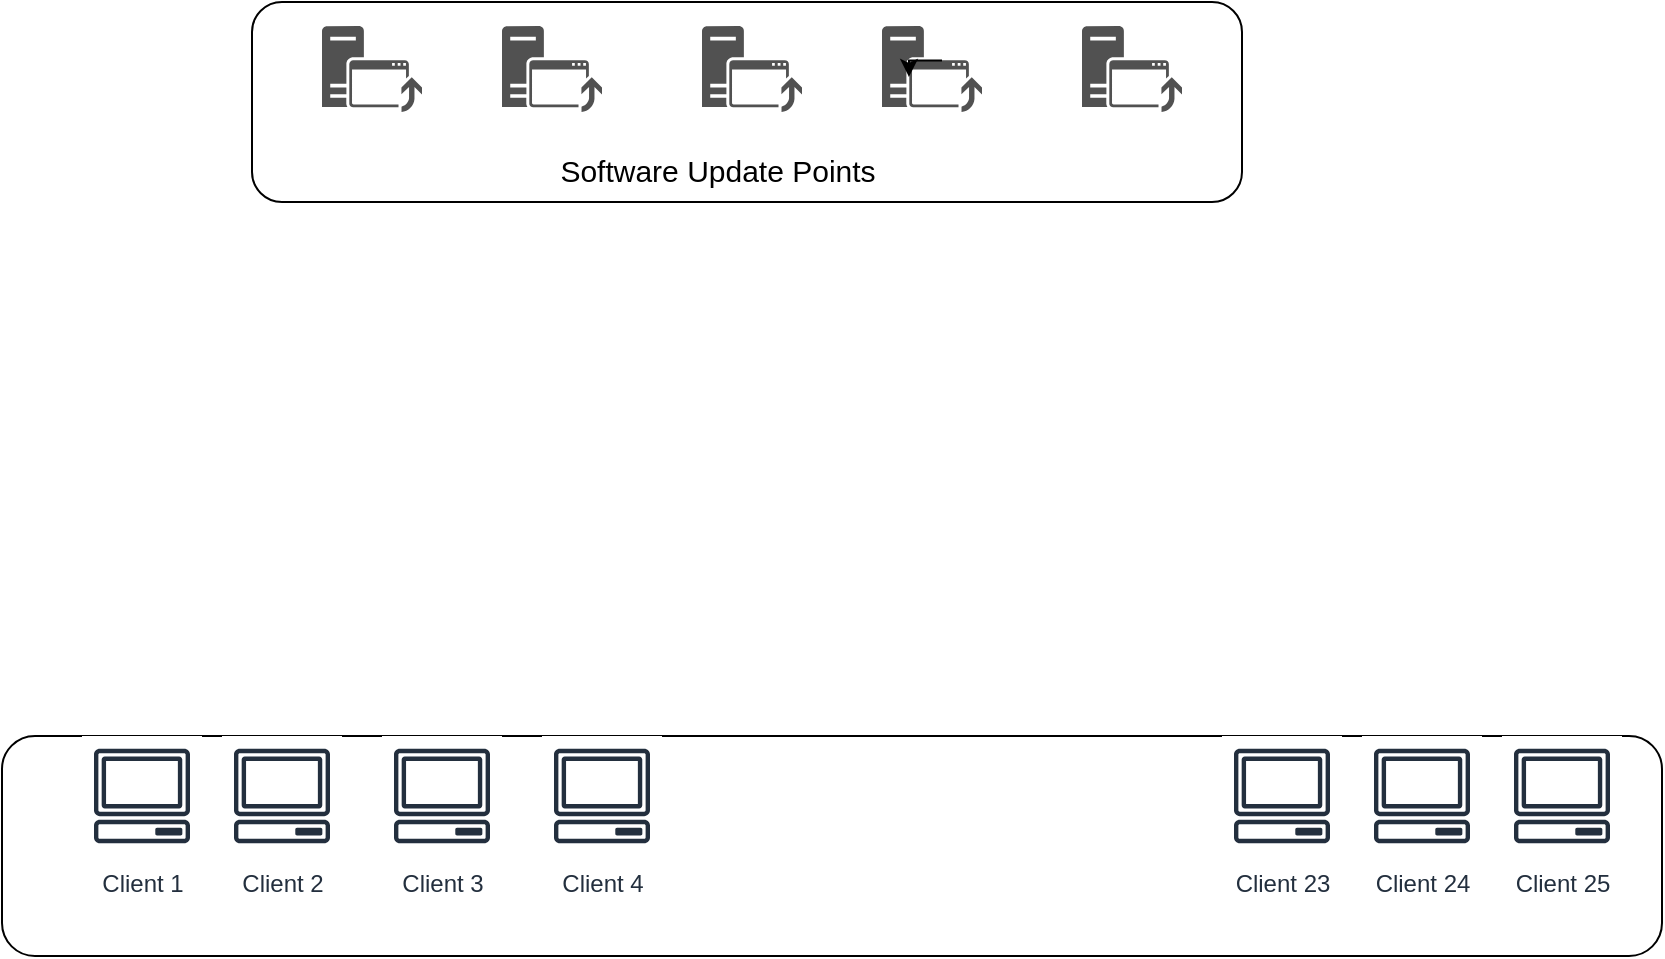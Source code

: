 <mxfile version="14.6.11" type="github">
  <diagram name="Page-1" id="822b0af5-4adb-64df-f703-e8dfc1f81529">
    <mxGraphModel dx="1384" dy="736" grid="1" gridSize="10" guides="1" tooltips="1" connect="1" arrows="1" fold="1" page="1" pageScale="1" pageWidth="1100" pageHeight="850" background="#ffffff" math="0" shadow="0">
      <root>
        <mxCell id="0" />
        <mxCell id="1" parent="0" />
        <mxCell id="jQDINDvvrDZbcHtMQMTa-16" value="" style="rounded=1;whiteSpace=wrap;html=1;" vertex="1" parent="1">
          <mxGeometry x="230" y="490" width="830" height="110" as="geometry" />
        </mxCell>
        <mxCell id="jQDINDvvrDZbcHtMQMTa-7" value="" style="rounded=1;whiteSpace=wrap;html=1;" vertex="1" parent="1">
          <mxGeometry x="355" y="123" width="495" height="100" as="geometry" />
        </mxCell>
        <mxCell id="jQDINDvvrDZbcHtMQMTa-1" value="" style="pointerEvents=1;shadow=0;dashed=0;html=1;strokeColor=none;labelPosition=center;verticalLabelPosition=bottom;verticalAlign=top;align=center;fillColor=#515151;shape=mxgraph.mscae.system_center.software_update_point" vertex="1" parent="1">
          <mxGeometry x="390" y="135" width="50" height="43" as="geometry" />
        </mxCell>
        <mxCell id="jQDINDvvrDZbcHtMQMTa-2" value="" style="pointerEvents=1;shadow=0;dashed=0;html=1;strokeColor=none;labelPosition=center;verticalLabelPosition=bottom;verticalAlign=top;align=center;fillColor=#515151;shape=mxgraph.mscae.system_center.software_update_point" vertex="1" parent="1">
          <mxGeometry x="580" y="135" width="50" height="43" as="geometry" />
        </mxCell>
        <mxCell id="jQDINDvvrDZbcHtMQMTa-3" value="" style="pointerEvents=1;shadow=0;dashed=0;html=1;strokeColor=none;labelPosition=center;verticalLabelPosition=bottom;verticalAlign=top;align=center;fillColor=#515151;shape=mxgraph.mscae.system_center.software_update_point" vertex="1" parent="1">
          <mxGeometry x="480" y="135" width="50" height="43" as="geometry" />
        </mxCell>
        <mxCell id="jQDINDvvrDZbcHtMQMTa-4" value="" style="pointerEvents=1;shadow=0;dashed=0;html=1;strokeColor=none;labelPosition=center;verticalLabelPosition=bottom;verticalAlign=top;align=center;fillColor=#515151;shape=mxgraph.mscae.system_center.software_update_point" vertex="1" parent="1">
          <mxGeometry x="670" y="135" width="50" height="43" as="geometry" />
        </mxCell>
        <mxCell id="jQDINDvvrDZbcHtMQMTa-5" value="" style="pointerEvents=1;shadow=0;dashed=0;html=1;strokeColor=none;labelPosition=center;verticalLabelPosition=bottom;verticalAlign=top;align=center;fillColor=#515151;shape=mxgraph.mscae.system_center.software_update_point" vertex="1" parent="1">
          <mxGeometry x="770" y="135" width="50" height="43" as="geometry" />
        </mxCell>
        <mxCell id="jQDINDvvrDZbcHtMQMTa-6" style="edgeStyle=orthogonalEdgeStyle;rounded=0;orthogonalLoop=1;jettySize=auto;html=1;exitX=0.6;exitY=0.4;exitDx=0;exitDy=0;exitPerimeter=0;entryX=0.269;entryY=0.592;entryDx=0;entryDy=0;entryPerimeter=0;" edge="1" parent="1" source="jQDINDvvrDZbcHtMQMTa-4" target="jQDINDvvrDZbcHtMQMTa-4">
          <mxGeometry relative="1" as="geometry" />
        </mxCell>
        <mxCell id="jQDINDvvrDZbcHtMQMTa-8" value="&lt;font style=&quot;font-size: 15px&quot;&gt;Software Update Points&lt;/font&gt;" style="text;html=1;strokeColor=none;fillColor=none;align=center;verticalAlign=middle;whiteSpace=wrap;rounded=0;" vertex="1" parent="1">
          <mxGeometry x="483" y="197" width="210" height="20" as="geometry" />
        </mxCell>
        <mxCell id="jQDINDvvrDZbcHtMQMTa-9" value="Client 2" style="outlineConnect=0;fontColor=#232F3E;gradientColor=none;strokeColor=#232F3E;fillColor=#ffffff;dashed=0;verticalLabelPosition=bottom;verticalAlign=top;align=center;html=1;fontSize=12;fontStyle=0;aspect=fixed;shape=mxgraph.aws4.resourceIcon;resIcon=mxgraph.aws4.client;" vertex="1" parent="1">
          <mxGeometry x="340" y="490" width="60" height="60" as="geometry" />
        </mxCell>
        <mxCell id="jQDINDvvrDZbcHtMQMTa-10" value="Client 1" style="outlineConnect=0;fontColor=#232F3E;gradientColor=none;strokeColor=#232F3E;fillColor=#ffffff;dashed=0;verticalLabelPosition=bottom;verticalAlign=top;align=center;html=1;fontSize=12;fontStyle=0;aspect=fixed;shape=mxgraph.aws4.resourceIcon;resIcon=mxgraph.aws4.client;" vertex="1" parent="1">
          <mxGeometry x="270" y="490" width="60" height="60" as="geometry" />
        </mxCell>
        <mxCell id="jQDINDvvrDZbcHtMQMTa-11" value="Client 25" style="outlineConnect=0;fontColor=#232F3E;gradientColor=none;strokeColor=#232F3E;fillColor=#ffffff;dashed=0;verticalLabelPosition=bottom;verticalAlign=top;align=center;html=1;fontSize=12;fontStyle=0;aspect=fixed;shape=mxgraph.aws4.resourceIcon;resIcon=mxgraph.aws4.client;" vertex="1" parent="1">
          <mxGeometry x="980" y="490" width="60" height="60" as="geometry" />
        </mxCell>
        <mxCell id="jQDINDvvrDZbcHtMQMTa-12" value="Client 24" style="outlineConnect=0;fontColor=#232F3E;gradientColor=none;strokeColor=#232F3E;fillColor=#ffffff;dashed=0;verticalLabelPosition=bottom;verticalAlign=top;align=center;html=1;fontSize=12;fontStyle=0;aspect=fixed;shape=mxgraph.aws4.resourceIcon;resIcon=mxgraph.aws4.client;" vertex="1" parent="1">
          <mxGeometry x="910" y="490" width="60" height="60" as="geometry" />
        </mxCell>
        <mxCell id="jQDINDvvrDZbcHtMQMTa-13" value="Client 23" style="outlineConnect=0;fontColor=#232F3E;gradientColor=none;strokeColor=#232F3E;fillColor=#ffffff;dashed=0;verticalLabelPosition=bottom;verticalAlign=top;align=center;html=1;fontSize=12;fontStyle=0;aspect=fixed;shape=mxgraph.aws4.resourceIcon;resIcon=mxgraph.aws4.client;" vertex="1" parent="1">
          <mxGeometry x="840" y="490" width="60" height="60" as="geometry" />
        </mxCell>
        <mxCell id="jQDINDvvrDZbcHtMQMTa-14" value="Client 4" style="outlineConnect=0;fontColor=#232F3E;gradientColor=none;strokeColor=#232F3E;fillColor=#ffffff;dashed=0;verticalLabelPosition=bottom;verticalAlign=top;align=center;html=1;fontSize=12;fontStyle=0;aspect=fixed;shape=mxgraph.aws4.resourceIcon;resIcon=mxgraph.aws4.client;" vertex="1" parent="1">
          <mxGeometry x="500" y="490" width="60" height="60" as="geometry" />
        </mxCell>
        <mxCell id="jQDINDvvrDZbcHtMQMTa-15" value="Client 3" style="outlineConnect=0;fontColor=#232F3E;gradientColor=none;strokeColor=#232F3E;fillColor=#ffffff;dashed=0;verticalLabelPosition=bottom;verticalAlign=top;align=center;html=1;fontSize=12;fontStyle=0;aspect=fixed;shape=mxgraph.aws4.resourceIcon;resIcon=mxgraph.aws4.client;" vertex="1" parent="1">
          <mxGeometry x="420" y="490" width="60" height="60" as="geometry" />
        </mxCell>
      </root>
    </mxGraphModel>
  </diagram>
</mxfile>
